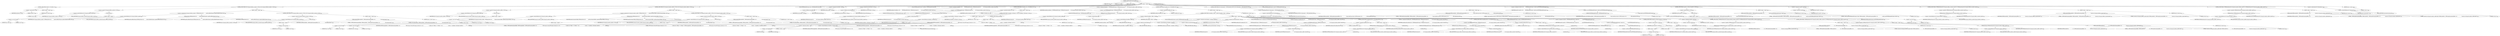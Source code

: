 digraph "_TIFFCheckDirNumberAndOffset" {  
"91745" [label = <(METHOD,_TIFFCheckDirNumberAndOffset)<SUB>5332</SUB>> ]
"91746" [label = <(PARAM,TIFF *tif)<SUB>5332</SUB>> ]
"91747" [label = <(PARAM,tdir_t dirn)<SUB>5332</SUB>> ]
"91748" [label = <(PARAM,uint64_t diroff)<SUB>5332</SUB>> ]
"91749" [label = <(BLOCK,&lt;empty&gt;,&lt;empty&gt;)<SUB>5333</SUB>> ]
"91750" [label = <(CONTROL_STRUCTURE,if (diroff == 0),if (diroff == 0))<SUB>5334</SUB>> ]
"91751" [label = <(&lt;operator&gt;.equals,diroff == 0)<SUB>5334</SUB>> ]
"91752" [label = <(IDENTIFIER,diroff,diroff == 0)<SUB>5334</SUB>> ]
"91753" [label = <(LITERAL,0,diroff == 0)<SUB>5334</SUB>> ]
"91754" [label = <(BLOCK,&lt;empty&gt;,&lt;empty&gt;)<SUB>5335</SUB>> ]
"91755" [label = <(RETURN,return 0;,return 0;)<SUB>5335</SUB>> ]
"91756" [label = <(LITERAL,0,return 0;)<SUB>5335</SUB>> ]
"91757" [label = <(CONTROL_STRUCTURE,if (tif-&gt;tif_map_dir_offset_to_number == NULL),if (tif-&gt;tif_map_dir_offset_to_number == NULL))<SUB>5337</SUB>> ]
"91758" [label = <(&lt;operator&gt;.equals,tif-&gt;tif_map_dir_offset_to_number == NULL)<SUB>5337</SUB>> ]
"91759" [label = <(&lt;operator&gt;.indirectFieldAccess,tif-&gt;tif_map_dir_offset_to_number)<SUB>5337</SUB>> ]
"91760" [label = <(IDENTIFIER,tif,tif-&gt;tif_map_dir_offset_to_number == NULL)<SUB>5337</SUB>> ]
"91761" [label = <(FIELD_IDENTIFIER,tif_map_dir_offset_to_number,tif_map_dir_offset_to_number)<SUB>5337</SUB>> ]
"91762" [label = <(NULL,NULL)<SUB>5337</SUB>> ]
"91763" [label = <(BLOCK,&lt;empty&gt;,&lt;empty&gt;)> ]
"91764" [label = <(&lt;operator&gt;.cast,(void *)0)<SUB>5337</SUB>> ]
"91765" [label = <(UNKNOWN,void *,void *)<SUB>5337</SUB>> ]
"91766" [label = <(LITERAL,0,(void *)0)<SUB>5337</SUB>> ]
"91767" [label = <(BLOCK,&lt;empty&gt;,&lt;empty&gt;)<SUB>5338</SUB>> ]
"91768" [label = <(&lt;operator&gt;.assignment,tif-&gt;tif_map_dir_offset_to_number = TIFFHashSetNew(\012            hashFuncOffsetToNumber, equalFuncOffsetToNumber, free))<SUB>5339</SUB>> ]
"91769" [label = <(&lt;operator&gt;.indirectFieldAccess,tif-&gt;tif_map_dir_offset_to_number)<SUB>5339</SUB>> ]
"91770" [label = <(IDENTIFIER,tif,tif-&gt;tif_map_dir_offset_to_number = TIFFHashSetNew(\012            hashFuncOffsetToNumber, equalFuncOffsetToNumber, free))<SUB>5339</SUB>> ]
"91771" [label = <(FIELD_IDENTIFIER,tif_map_dir_offset_to_number,tif_map_dir_offset_to_number)<SUB>5339</SUB>> ]
"91772" [label = <(TIFFHashSetNew,TIFFHashSetNew(\012            hashFuncOffsetToNumber, equalFuncOffsetToNumber, free))<SUB>5339</SUB>> ]
"91773" [label = <(IDENTIFIER,hashFuncOffsetToNumber,TIFFHashSetNew(\012            hashFuncOffsetToNumber, equalFuncOffsetToNumber, free))<SUB>5340</SUB>> ]
"91774" [label = <(IDENTIFIER,equalFuncOffsetToNumber,TIFFHashSetNew(\012            hashFuncOffsetToNumber, equalFuncOffsetToNumber, free))<SUB>5340</SUB>> ]
"91775" [label = <(IDENTIFIER,free,TIFFHashSetNew(\012            hashFuncOffsetToNumber, equalFuncOffsetToNumber, free))<SUB>5340</SUB>> ]
"91776" [label = <(CONTROL_STRUCTURE,if (tif-&gt;tif_map_dir_offset_to_number == NULL),if (tif-&gt;tif_map_dir_offset_to_number == NULL))<SUB>5341</SUB>> ]
"91777" [label = <(&lt;operator&gt;.equals,tif-&gt;tif_map_dir_offset_to_number == NULL)<SUB>5341</SUB>> ]
"91778" [label = <(&lt;operator&gt;.indirectFieldAccess,tif-&gt;tif_map_dir_offset_to_number)<SUB>5341</SUB>> ]
"91779" [label = <(IDENTIFIER,tif,tif-&gt;tif_map_dir_offset_to_number == NULL)<SUB>5341</SUB>> ]
"91780" [label = <(FIELD_IDENTIFIER,tif_map_dir_offset_to_number,tif_map_dir_offset_to_number)<SUB>5341</SUB>> ]
"91781" [label = <(NULL,NULL)<SUB>5341</SUB>> ]
"91782" [label = <(BLOCK,&lt;empty&gt;,&lt;empty&gt;)> ]
"91783" [label = <(&lt;operator&gt;.cast,(void *)0)<SUB>5341</SUB>> ]
"91784" [label = <(UNKNOWN,void *,void *)<SUB>5341</SUB>> ]
"91785" [label = <(LITERAL,0,(void *)0)<SUB>5341</SUB>> ]
"91786" [label = <(BLOCK,&lt;empty&gt;,&lt;empty&gt;)<SUB>5342</SUB>> ]
"91787" [label = <(TIFFErrorExtR,TIFFErrorExtR(tif, &quot;_TIFFCheckDirNumberAndOffset&quot;,\012                          &quot;Not enough memory&quot;))<SUB>5343</SUB>> ]
"91788" [label = <(IDENTIFIER,tif,TIFFErrorExtR(tif, &quot;_TIFFCheckDirNumberAndOffset&quot;,\012                          &quot;Not enough memory&quot;))<SUB>5343</SUB>> ]
"91789" [label = <(LITERAL,&quot;_TIFFCheckDirNumberAndOffset&quot;,TIFFErrorExtR(tif, &quot;_TIFFCheckDirNumberAndOffset&quot;,\012                          &quot;Not enough memory&quot;))<SUB>5343</SUB>> ]
"91790" [label = <(LITERAL,&quot;Not enough memory&quot;,TIFFErrorExtR(tif, &quot;_TIFFCheckDirNumberAndOffset&quot;,\012                          &quot;Not enough memory&quot;))<SUB>5344</SUB>> ]
"91791" [label = <(RETURN,return 1;,return 1;)<SUB>5345</SUB>> ]
"91792" [label = <(LITERAL,1,return 1;)<SUB>5345</SUB>> ]
"91793" [label = <(CONTROL_STRUCTURE,if (tif-&gt;tif_map_dir_number_to_offset == NULL),if (tif-&gt;tif_map_dir_number_to_offset == NULL))<SUB>5349</SUB>> ]
"91794" [label = <(&lt;operator&gt;.equals,tif-&gt;tif_map_dir_number_to_offset == NULL)<SUB>5349</SUB>> ]
"91795" [label = <(&lt;operator&gt;.indirectFieldAccess,tif-&gt;tif_map_dir_number_to_offset)<SUB>5349</SUB>> ]
"91796" [label = <(IDENTIFIER,tif,tif-&gt;tif_map_dir_number_to_offset == NULL)<SUB>5349</SUB>> ]
"91797" [label = <(FIELD_IDENTIFIER,tif_map_dir_number_to_offset,tif_map_dir_number_to_offset)<SUB>5349</SUB>> ]
"91798" [label = <(NULL,NULL)<SUB>5349</SUB>> ]
"91799" [label = <(BLOCK,&lt;empty&gt;,&lt;empty&gt;)> ]
"91800" [label = <(&lt;operator&gt;.cast,(void *)0)<SUB>5349</SUB>> ]
"91801" [label = <(UNKNOWN,void *,void *)<SUB>5349</SUB>> ]
"91802" [label = <(LITERAL,0,(void *)0)<SUB>5349</SUB>> ]
"91803" [label = <(BLOCK,&lt;empty&gt;,&lt;empty&gt;)<SUB>5350</SUB>> ]
"91804" [label = <(&lt;operator&gt;.assignment,tif-&gt;tif_map_dir_number_to_offset = TIFFHashSetNew(\012            hashFuncNumberToOffset, equalFuncNumberToOffset, NULL))<SUB>5353</SUB>> ]
"91805" [label = <(&lt;operator&gt;.indirectFieldAccess,tif-&gt;tif_map_dir_number_to_offset)<SUB>5353</SUB>> ]
"91806" [label = <(IDENTIFIER,tif,tif-&gt;tif_map_dir_number_to_offset = TIFFHashSetNew(\012            hashFuncNumberToOffset, equalFuncNumberToOffset, NULL))<SUB>5353</SUB>> ]
"91807" [label = <(FIELD_IDENTIFIER,tif_map_dir_number_to_offset,tif_map_dir_number_to_offset)<SUB>5353</SUB>> ]
"91808" [label = <(TIFFHashSetNew,TIFFHashSetNew(\012            hashFuncNumberToOffset, equalFuncNumberToOffset, NULL))<SUB>5353</SUB>> ]
"91809" [label = <(IDENTIFIER,hashFuncNumberToOffset,TIFFHashSetNew(\012            hashFuncNumberToOffset, equalFuncNumberToOffset, NULL))<SUB>5354</SUB>> ]
"91810" [label = <(IDENTIFIER,equalFuncNumberToOffset,TIFFHashSetNew(\012            hashFuncNumberToOffset, equalFuncNumberToOffset, NULL))<SUB>5354</SUB>> ]
"91811" [label = <(NULL,NULL)<SUB>5354</SUB>> ]
"91812" [label = <(BLOCK,&lt;empty&gt;,&lt;empty&gt;)> ]
"91813" [label = <(&lt;operator&gt;.cast,(void *)0)<SUB>5354</SUB>> ]
"91814" [label = <(UNKNOWN,void *,void *)<SUB>5354</SUB>> ]
"91815" [label = <(LITERAL,0,(void *)0)<SUB>5354</SUB>> ]
"91816" [label = <(CONTROL_STRUCTURE,if (tif-&gt;tif_map_dir_number_to_offset == NULL),if (tif-&gt;tif_map_dir_number_to_offset == NULL))<SUB>5355</SUB>> ]
"91817" [label = <(&lt;operator&gt;.equals,tif-&gt;tif_map_dir_number_to_offset == NULL)<SUB>5355</SUB>> ]
"91818" [label = <(&lt;operator&gt;.indirectFieldAccess,tif-&gt;tif_map_dir_number_to_offset)<SUB>5355</SUB>> ]
"91819" [label = <(IDENTIFIER,tif,tif-&gt;tif_map_dir_number_to_offset == NULL)<SUB>5355</SUB>> ]
"91820" [label = <(FIELD_IDENTIFIER,tif_map_dir_number_to_offset,tif_map_dir_number_to_offset)<SUB>5355</SUB>> ]
"91821" [label = <(NULL,NULL)<SUB>5355</SUB>> ]
"91822" [label = <(BLOCK,&lt;empty&gt;,&lt;empty&gt;)> ]
"91823" [label = <(&lt;operator&gt;.cast,(void *)0)<SUB>5355</SUB>> ]
"91824" [label = <(UNKNOWN,void *,void *)<SUB>5355</SUB>> ]
"91825" [label = <(LITERAL,0,(void *)0)<SUB>5355</SUB>> ]
"91826" [label = <(BLOCK,&lt;empty&gt;,&lt;empty&gt;)<SUB>5356</SUB>> ]
"91827" [label = <(TIFFErrorExtR,TIFFErrorExtR(tif, &quot;_TIFFCheckDirNumberAndOffset&quot;,\012                          &quot;Not enough memory&quot;))<SUB>5357</SUB>> ]
"91828" [label = <(IDENTIFIER,tif,TIFFErrorExtR(tif, &quot;_TIFFCheckDirNumberAndOffset&quot;,\012                          &quot;Not enough memory&quot;))<SUB>5357</SUB>> ]
"91829" [label = <(LITERAL,&quot;_TIFFCheckDirNumberAndOffset&quot;,TIFFErrorExtR(tif, &quot;_TIFFCheckDirNumberAndOffset&quot;,\012                          &quot;Not enough memory&quot;))<SUB>5357</SUB>> ]
"91830" [label = <(LITERAL,&quot;Not enough memory&quot;,TIFFErrorExtR(tif, &quot;_TIFFCheckDirNumberAndOffset&quot;,\012                          &quot;Not enough memory&quot;))<SUB>5358</SUB>> ]
"91831" [label = <(RETURN,return 1;,return 1;)<SUB>5359</SUB>> ]
"91832" [label = <(LITERAL,1,return 1;)<SUB>5359</SUB>> ]
"91833" [label = <(LOCAL,TIFFOffsetAndDirNumber entry: TIFFOffsetAndDirNumber)<SUB>5368</SUB>> ]
"91834" [label = <(&lt;operator&gt;.assignment,entry.offset = diroff)<SUB>5369</SUB>> ]
"91835" [label = <(&lt;operator&gt;.fieldAccess,entry.offset)<SUB>5369</SUB>> ]
"91836" [label = <(IDENTIFIER,entry,entry.offset = diroff)<SUB>5369</SUB>> ]
"91837" [label = <(FIELD_IDENTIFIER,offset,offset)<SUB>5369</SUB>> ]
"91838" [label = <(IDENTIFIER,diroff,entry.offset = diroff)<SUB>5369</SUB>> ]
"91839" [label = <(&lt;operator&gt;.assignment,entry.dirNumber = dirn)<SUB>5370</SUB>> ]
"91840" [label = <(&lt;operator&gt;.fieldAccess,entry.dirNumber)<SUB>5370</SUB>> ]
"91841" [label = <(IDENTIFIER,entry,entry.dirNumber = dirn)<SUB>5370</SUB>> ]
"91842" [label = <(FIELD_IDENTIFIER,dirNumber,dirNumber)<SUB>5370</SUB>> ]
"91843" [label = <(IDENTIFIER,dirn,entry.dirNumber = dirn)<SUB>5370</SUB>> ]
"91844" [label = <(LOCAL,TIFFOffsetAndDirNumber* foundEntry: TIFFOffsetAndDirNumber)<SUB>5372</SUB>> ]
"91845" [label = <(&lt;operator&gt;.assignment,*foundEntry =\012        (TIFFOffsetAndDirNumber *)TIFFHashSetLookup(\012            tif-&gt;tif_map_dir_offset_to_number, &amp;entry))<SUB>5372</SUB>> ]
"91846" [label = <(IDENTIFIER,foundEntry,*foundEntry =\012        (TIFFOffsetAndDirNumber *)TIFFHashSetLookup(\012            tif-&gt;tif_map_dir_offset_to_number, &amp;entry))<SUB>5372</SUB>> ]
"91847" [label = <(&lt;operator&gt;.cast,(TIFFOffsetAndDirNumber *)TIFFHashSetLookup(\012            tif-&gt;tif_map_dir_offset_to_number, &amp;entry))<SUB>5373</SUB>> ]
"91848" [label = <(UNKNOWN,TIFFOffsetAndDirNumber *,TIFFOffsetAndDirNumber *)<SUB>5373</SUB>> ]
"91849" [label = <(TIFFHashSetLookup,TIFFHashSetLookup(\012            tif-&gt;tif_map_dir_offset_to_number, &amp;entry))<SUB>5373</SUB>> ]
"91850" [label = <(&lt;operator&gt;.indirectFieldAccess,tif-&gt;tif_map_dir_offset_to_number)<SUB>5374</SUB>> ]
"91851" [label = <(IDENTIFIER,tif,TIFFHashSetLookup(\012            tif-&gt;tif_map_dir_offset_to_number, &amp;entry))<SUB>5374</SUB>> ]
"91852" [label = <(FIELD_IDENTIFIER,tif_map_dir_offset_to_number,tif_map_dir_offset_to_number)<SUB>5374</SUB>> ]
"91853" [label = <(&lt;operator&gt;.addressOf,&amp;entry)<SUB>5374</SUB>> ]
"91854" [label = <(IDENTIFIER,entry,TIFFHashSetLookup(\012            tif-&gt;tif_map_dir_offset_to_number, &amp;entry))<SUB>5374</SUB>> ]
"91855" [label = <(CONTROL_STRUCTURE,if (foundEntry &amp;&amp; 1),if (foundEntry &amp;&amp; 1))<SUB>5375</SUB>> ]
"91856" [label = <(&lt;operator&gt;.logicalAnd,foundEntry &amp;&amp; 1)<SUB>5375</SUB>> ]
"91857" [label = <(IDENTIFIER,foundEntry,foundEntry &amp;&amp; 1)<SUB>5375</SUB>> ]
"91858" [label = <(LITERAL,1,foundEntry &amp;&amp; 1)<SUB>5375</SUB>> ]
"91859" [label = <(BLOCK,&lt;empty&gt;,&lt;empty&gt;)<SUB>5376</SUB>> ]
"91860" [label = <(CONTROL_STRUCTURE,if (foundEntry-&gt;dirNumber == dirn),if (foundEntry-&gt;dirNumber == dirn))<SUB>5377</SUB>> ]
"91861" [label = <(&lt;operator&gt;.equals,foundEntry-&gt;dirNumber == dirn)<SUB>5377</SUB>> ]
"91862" [label = <(&lt;operator&gt;.indirectFieldAccess,foundEntry-&gt;dirNumber)<SUB>5377</SUB>> ]
"91863" [label = <(IDENTIFIER,foundEntry,foundEntry-&gt;dirNumber == dirn)<SUB>5377</SUB>> ]
"91864" [label = <(FIELD_IDENTIFIER,dirNumber,dirNumber)<SUB>5377</SUB>> ]
"91865" [label = <(IDENTIFIER,dirn,foundEntry-&gt;dirNumber == dirn)<SUB>5377</SUB>> ]
"91866" [label = <(BLOCK,&lt;empty&gt;,&lt;empty&gt;)<SUB>5378</SUB>> ]
"91867" [label = <(RETURN,return 1;,return 1;)<SUB>5379</SUB>> ]
"91868" [label = <(LITERAL,1,return 1;)<SUB>5379</SUB>> ]
"91869" [label = <(CONTROL_STRUCTURE,else,else)<SUB>5382</SUB>> ]
"91870" [label = <(BLOCK,&lt;empty&gt;,&lt;empty&gt;)<SUB>5382</SUB>> ]
"91871" [label = <(TIFFWarningExtR,TIFFWarningExtR(tif, &quot;_TIFFCheckDirNumberAndOffset&quot;,\012                            &quot;TIFF directory %d has IFD looping to directory %u &quot;\012                            &quot;at offset 0x%&quot; PRIx64 &quot; (%&quot; PRIu64 &quot;)&quot;,\012                            (int)dirn - 1, foundEntry-&gt;dirNumber, diroff,\012                            diroff))<SUB>5383</SUB>> ]
"91872" [label = <(IDENTIFIER,tif,TIFFWarningExtR(tif, &quot;_TIFFCheckDirNumberAndOffset&quot;,\012                            &quot;TIFF directory %d has IFD looping to directory %u &quot;\012                            &quot;at offset 0x%&quot; PRIx64 &quot; (%&quot; PRIu64 &quot;)&quot;,\012                            (int)dirn - 1, foundEntry-&gt;dirNumber, diroff,\012                            diroff))<SUB>5383</SUB>> ]
"91873" [label = <(LITERAL,&quot;_TIFFCheckDirNumberAndOffset&quot;,TIFFWarningExtR(tif, &quot;_TIFFCheckDirNumberAndOffset&quot;,\012                            &quot;TIFF directory %d has IFD looping to directory %u &quot;\012                            &quot;at offset 0x%&quot; PRIx64 &quot; (%&quot; PRIu64 &quot;)&quot;,\012                            (int)dirn - 1, foundEntry-&gt;dirNumber, diroff,\012                            diroff))<SUB>5383</SUB>> ]
"91874" [label = <(LITERAL,&quot;TIFF directory %d has IFD looping to directory %u &quot;\012                            &quot;at offset 0x%&quot; PRIx64 &quot; (%&quot; PRIu64 &quot;)&quot;,TIFFWarningExtR(tif, &quot;_TIFFCheckDirNumberAndOffset&quot;,\012                            &quot;TIFF directory %d has IFD looping to directory %u &quot;\012                            &quot;at offset 0x%&quot; PRIx64 &quot; (%&quot; PRIu64 &quot;)&quot;,\012                            (int)dirn - 1, foundEntry-&gt;dirNumber, diroff,\012                            diroff))<SUB>5384</SUB>> ]
"91875" [label = <(&lt;operator&gt;.subtraction,(int)dirn - 1)<SUB>5386</SUB>> ]
"91876" [label = <(&lt;operator&gt;.cast,(int)dirn)<SUB>5386</SUB>> ]
"91877" [label = <(UNKNOWN,int,int)<SUB>5386</SUB>> ]
"91878" [label = <(IDENTIFIER,dirn,(int)dirn)<SUB>5386</SUB>> ]
"91879" [label = <(LITERAL,1,(int)dirn - 1)<SUB>5386</SUB>> ]
"91880" [label = <(&lt;operator&gt;.indirectFieldAccess,foundEntry-&gt;dirNumber)<SUB>5386</SUB>> ]
"91881" [label = <(IDENTIFIER,foundEntry,TIFFWarningExtR(tif, &quot;_TIFFCheckDirNumberAndOffset&quot;,\012                            &quot;TIFF directory %d has IFD looping to directory %u &quot;\012                            &quot;at offset 0x%&quot; PRIx64 &quot; (%&quot; PRIu64 &quot;)&quot;,\012                            (int)dirn - 1, foundEntry-&gt;dirNumber, diroff,\012                            diroff))<SUB>5386</SUB>> ]
"91882" [label = <(FIELD_IDENTIFIER,dirNumber,dirNumber)<SUB>5386</SUB>> ]
"91883" [label = <(IDENTIFIER,diroff,TIFFWarningExtR(tif, &quot;_TIFFCheckDirNumberAndOffset&quot;,\012                            &quot;TIFF directory %d has IFD looping to directory %u &quot;\012                            &quot;at offset 0x%&quot; PRIx64 &quot; (%&quot; PRIu64 &quot;)&quot;,\012                            (int)dirn - 1, foundEntry-&gt;dirNumber, diroff,\012                            diroff))<SUB>5386</SUB>> ]
"91884" [label = <(IDENTIFIER,diroff,TIFFWarningExtR(tif, &quot;_TIFFCheckDirNumberAndOffset&quot;,\012                            &quot;TIFF directory %d has IFD looping to directory %u &quot;\012                            &quot;at offset 0x%&quot; PRIx64 &quot; (%&quot; PRIu64 &quot;)&quot;,\012                            (int)dirn - 1, foundEntry-&gt;dirNumber, diroff,\012                            diroff))<SUB>5387</SUB>> ]
"91885" [label = <(RETURN,return 0;,return 0;)<SUB>5388</SUB>> ]
"91886" [label = <(LITERAL,0,return 0;)<SUB>5388</SUB>> ]
"91887" [label = <(&lt;operator&gt;.assignment,foundEntry = (TIFFOffsetAndDirNumber *)TIFFHashSetLookup(\012        tif-&gt;tif_map_dir_number_to_offset, &amp;entry))<SUB>5394</SUB>> ]
"91888" [label = <(IDENTIFIER,foundEntry,foundEntry = (TIFFOffsetAndDirNumber *)TIFFHashSetLookup(\012        tif-&gt;tif_map_dir_number_to_offset, &amp;entry))<SUB>5394</SUB>> ]
"91889" [label = <(&lt;operator&gt;.cast,(TIFFOffsetAndDirNumber *)TIFFHashSetLookup(\012        tif-&gt;tif_map_dir_number_to_offset, &amp;entry))<SUB>5394</SUB>> ]
"91890" [label = <(UNKNOWN,TIFFOffsetAndDirNumber *,TIFFOffsetAndDirNumber *)<SUB>5394</SUB>> ]
"91891" [label = <(TIFFHashSetLookup,TIFFHashSetLookup(\012        tif-&gt;tif_map_dir_number_to_offset, &amp;entry))<SUB>5394</SUB>> ]
"91892" [label = <(&lt;operator&gt;.indirectFieldAccess,tif-&gt;tif_map_dir_number_to_offset)<SUB>5395</SUB>> ]
"91893" [label = <(IDENTIFIER,tif,TIFFHashSetLookup(\012        tif-&gt;tif_map_dir_number_to_offset, &amp;entry))<SUB>5395</SUB>> ]
"91894" [label = <(FIELD_IDENTIFIER,tif_map_dir_number_to_offset,tif_map_dir_number_to_offset)<SUB>5395</SUB>> ]
"91895" [label = <(&lt;operator&gt;.addressOf,&amp;entry)<SUB>5395</SUB>> ]
"91896" [label = <(IDENTIFIER,entry,TIFFHashSetLookup(\012        tif-&gt;tif_map_dir_number_to_offset, &amp;entry))<SUB>5395</SUB>> ]
"91897" [label = <(CONTROL_STRUCTURE,if (foundEntry &amp;&amp; 1),if (foundEntry &amp;&amp; 1))<SUB>5396</SUB>> ]
"91898" [label = <(&lt;operator&gt;.logicalAnd,foundEntry &amp;&amp; 1)<SUB>5396</SUB>> ]
"91899" [label = <(IDENTIFIER,foundEntry,foundEntry &amp;&amp; 1)<SUB>5396</SUB>> ]
"91900" [label = <(LITERAL,1,foundEntry &amp;&amp; 1)<SUB>5396</SUB>> ]
"91901" [label = <(BLOCK,&lt;empty&gt;,&lt;empty&gt;)<SUB>5397</SUB>> ]
"91902" [label = <(CONTROL_STRUCTURE,if (foundEntry-&gt;offset != diroff),if (foundEntry-&gt;offset != diroff))<SUB>5398</SUB>> ]
"91903" [label = <(&lt;operator&gt;.notEquals,foundEntry-&gt;offset != diroff)<SUB>5398</SUB>> ]
"91904" [label = <(&lt;operator&gt;.indirectFieldAccess,foundEntry-&gt;offset)<SUB>5398</SUB>> ]
"91905" [label = <(IDENTIFIER,foundEntry,foundEntry-&gt;offset != diroff)<SUB>5398</SUB>> ]
"91906" [label = <(FIELD_IDENTIFIER,offset,offset)<SUB>5398</SUB>> ]
"91907" [label = <(IDENTIFIER,diroff,foundEntry-&gt;offset != diroff)<SUB>5398</SUB>> ]
"91908" [label = <(BLOCK,&lt;empty&gt;,&lt;empty&gt;)<SUB>5399</SUB>> ]
"91909" [label = <(LOCAL,TIFFOffsetAndDirNumber entryOld: TIFFOffsetAndDirNumber)<SUB>5400</SUB>> ]
"91910" [label = <(&lt;operator&gt;.assignment,entryOld.offset = foundEntry-&gt;offset)<SUB>5401</SUB>> ]
"91911" [label = <(&lt;operator&gt;.fieldAccess,entryOld.offset)<SUB>5401</SUB>> ]
"91912" [label = <(IDENTIFIER,entryOld,entryOld.offset = foundEntry-&gt;offset)<SUB>5401</SUB>> ]
"91913" [label = <(FIELD_IDENTIFIER,offset,offset)<SUB>5401</SUB>> ]
"91914" [label = <(&lt;operator&gt;.indirectFieldAccess,foundEntry-&gt;offset)<SUB>5401</SUB>> ]
"91915" [label = <(IDENTIFIER,foundEntry,entryOld.offset = foundEntry-&gt;offset)<SUB>5401</SUB>> ]
"91916" [label = <(FIELD_IDENTIFIER,offset,offset)<SUB>5401</SUB>> ]
"91917" [label = <(&lt;operator&gt;.assignment,entryOld.dirNumber = dirn)<SUB>5402</SUB>> ]
"91918" [label = <(&lt;operator&gt;.fieldAccess,entryOld.dirNumber)<SUB>5402</SUB>> ]
"91919" [label = <(IDENTIFIER,entryOld,entryOld.dirNumber = dirn)<SUB>5402</SUB>> ]
"91920" [label = <(FIELD_IDENTIFIER,dirNumber,dirNumber)<SUB>5402</SUB>> ]
"91921" [label = <(IDENTIFIER,dirn,entryOld.dirNumber = dirn)<SUB>5402</SUB>> ]
"91922" [label = <(LOCAL,TIFFOffsetAndDirNumber* foundEntryOld: TIFFOffsetAndDirNumber)<SUB>5406</SUB>> ]
"91923" [label = <(&lt;operator&gt;.assignment,*foundEntryOld =\012                (TIFFOffsetAndDirNumber *)TIFFHashSetLookup(\012                    tif-&gt;tif_map_dir_number_to_offset, &amp;entryOld))<SUB>5406</SUB>> ]
"91924" [label = <(IDENTIFIER,foundEntryOld,*foundEntryOld =\012                (TIFFOffsetAndDirNumber *)TIFFHashSetLookup(\012                    tif-&gt;tif_map_dir_number_to_offset, &amp;entryOld))<SUB>5406</SUB>> ]
"91925" [label = <(&lt;operator&gt;.cast,(TIFFOffsetAndDirNumber *)TIFFHashSetLookup(\012                    tif-&gt;tif_map_dir_number_to_offset, &amp;entryOld))<SUB>5407</SUB>> ]
"91926" [label = <(UNKNOWN,TIFFOffsetAndDirNumber *,TIFFOffsetAndDirNumber *)<SUB>5407</SUB>> ]
"91927" [label = <(TIFFHashSetLookup,TIFFHashSetLookup(\012                    tif-&gt;tif_map_dir_number_to_offset, &amp;entryOld))<SUB>5407</SUB>> ]
"91928" [label = <(&lt;operator&gt;.indirectFieldAccess,tif-&gt;tif_map_dir_number_to_offset)<SUB>5408</SUB>> ]
"91929" [label = <(IDENTIFIER,tif,TIFFHashSetLookup(\012                    tif-&gt;tif_map_dir_number_to_offset, &amp;entryOld))<SUB>5408</SUB>> ]
"91930" [label = <(FIELD_IDENTIFIER,tif_map_dir_number_to_offset,tif_map_dir_number_to_offset)<SUB>5408</SUB>> ]
"91931" [label = <(&lt;operator&gt;.addressOf,&amp;entryOld)<SUB>5408</SUB>> ]
"91932" [label = <(IDENTIFIER,entryOld,TIFFHashSetLookup(\012                    tif-&gt;tif_map_dir_number_to_offset, &amp;entryOld))<SUB>5408</SUB>> ]
"91933" [label = <(CONTROL_STRUCTURE,if (foundEntryOld &amp;&amp; 1),if (foundEntryOld &amp;&amp; 1))<SUB>5409</SUB>> ]
"91934" [label = <(&lt;operator&gt;.logicalAnd,foundEntryOld &amp;&amp; 1)<SUB>5409</SUB>> ]
"91935" [label = <(IDENTIFIER,foundEntryOld,foundEntryOld &amp;&amp; 1)<SUB>5409</SUB>> ]
"91936" [label = <(LITERAL,1,foundEntryOld &amp;&amp; 1)<SUB>5409</SUB>> ]
"91937" [label = <(BLOCK,&lt;empty&gt;,&lt;empty&gt;)<SUB>5410</SUB>> ]
"91938" [label = <(TIFFHashSetRemove,TIFFHashSetRemove(tif-&gt;tif_map_dir_number_to_offset,\012                                  foundEntryOld))<SUB>5411</SUB>> ]
"91939" [label = <(&lt;operator&gt;.indirectFieldAccess,tif-&gt;tif_map_dir_number_to_offset)<SUB>5411</SUB>> ]
"91940" [label = <(IDENTIFIER,tif,TIFFHashSetRemove(tif-&gt;tif_map_dir_number_to_offset,\012                                  foundEntryOld))<SUB>5411</SUB>> ]
"91941" [label = <(FIELD_IDENTIFIER,tif_map_dir_number_to_offset,tif_map_dir_number_to_offset)<SUB>5411</SUB>> ]
"91942" [label = <(IDENTIFIER,foundEntryOld,TIFFHashSetRemove(tif-&gt;tif_map_dir_number_to_offset,\012                                  foundEntryOld))<SUB>5412</SUB>> ]
"91943" [label = <(&lt;operator&gt;.assignment,foundEntryOld = (TIFFOffsetAndDirNumber *)TIFFHashSetLookup(\012                tif-&gt;tif_map_dir_offset_to_number, &amp;entryOld))<SUB>5414</SUB>> ]
"91944" [label = <(IDENTIFIER,foundEntryOld,foundEntryOld = (TIFFOffsetAndDirNumber *)TIFFHashSetLookup(\012                tif-&gt;tif_map_dir_offset_to_number, &amp;entryOld))<SUB>5414</SUB>> ]
"91945" [label = <(&lt;operator&gt;.cast,(TIFFOffsetAndDirNumber *)TIFFHashSetLookup(\012                tif-&gt;tif_map_dir_offset_to_number, &amp;entryOld))<SUB>5414</SUB>> ]
"91946" [label = <(UNKNOWN,TIFFOffsetAndDirNumber *,TIFFOffsetAndDirNumber *)<SUB>5414</SUB>> ]
"91947" [label = <(TIFFHashSetLookup,TIFFHashSetLookup(\012                tif-&gt;tif_map_dir_offset_to_number, &amp;entryOld))<SUB>5414</SUB>> ]
"91948" [label = <(&lt;operator&gt;.indirectFieldAccess,tif-&gt;tif_map_dir_offset_to_number)<SUB>5415</SUB>> ]
"91949" [label = <(IDENTIFIER,tif,TIFFHashSetLookup(\012                tif-&gt;tif_map_dir_offset_to_number, &amp;entryOld))<SUB>5415</SUB>> ]
"91950" [label = <(FIELD_IDENTIFIER,tif_map_dir_offset_to_number,tif_map_dir_offset_to_number)<SUB>5415</SUB>> ]
"91951" [label = <(&lt;operator&gt;.addressOf,&amp;entryOld)<SUB>5415</SUB>> ]
"91952" [label = <(IDENTIFIER,entryOld,TIFFHashSetLookup(\012                tif-&gt;tif_map_dir_offset_to_number, &amp;entryOld))<SUB>5415</SUB>> ]
"91953" [label = <(CONTROL_STRUCTURE,if (foundEntryOld &amp;&amp; 1),if (foundEntryOld &amp;&amp; 1))<SUB>5416</SUB>> ]
"91954" [label = <(&lt;operator&gt;.logicalAnd,foundEntryOld &amp;&amp; 1)<SUB>5416</SUB>> ]
"91955" [label = <(IDENTIFIER,foundEntryOld,foundEntryOld &amp;&amp; 1)<SUB>5416</SUB>> ]
"91956" [label = <(LITERAL,1,foundEntryOld &amp;&amp; 1)<SUB>5416</SUB>> ]
"91957" [label = <(BLOCK,&lt;empty&gt;,&lt;empty&gt;)<SUB>5417</SUB>> ]
"91958" [label = <(TIFFHashSetRemove,TIFFHashSetRemove(tif-&gt;tif_map_dir_offset_to_number,\012                                  foundEntryOld))<SUB>5418</SUB>> ]
"91959" [label = <(&lt;operator&gt;.indirectFieldAccess,tif-&gt;tif_map_dir_offset_to_number)<SUB>5418</SUB>> ]
"91960" [label = <(IDENTIFIER,tif,TIFFHashSetRemove(tif-&gt;tif_map_dir_offset_to_number,\012                                  foundEntryOld))<SUB>5418</SUB>> ]
"91961" [label = <(FIELD_IDENTIFIER,tif_map_dir_offset_to_number,tif_map_dir_offset_to_number)<SUB>5418</SUB>> ]
"91962" [label = <(IDENTIFIER,foundEntryOld,TIFFHashSetRemove(tif-&gt;tif_map_dir_offset_to_number,\012                                  foundEntryOld))<SUB>5419</SUB>> ]
"91963" [label = <(LOCAL,TIFFOffsetAndDirNumber* entryPtr: TIFFOffsetAndDirNumber)<SUB>5422</SUB>> ]
"91964" [label = <(&lt;operator&gt;.assignment,*entryPtr = (TIFFOffsetAndDirNumber *)malloc(\012                sizeof(TIFFOffsetAndDirNumber)))<SUB>5422</SUB>> ]
"91965" [label = <(IDENTIFIER,entryPtr,*entryPtr = (TIFFOffsetAndDirNumber *)malloc(\012                sizeof(TIFFOffsetAndDirNumber)))<SUB>5422</SUB>> ]
"91966" [label = <(&lt;operator&gt;.cast,(TIFFOffsetAndDirNumber *)malloc(\012                sizeof(TIFFOffsetAndDirNumber)))<SUB>5422</SUB>> ]
"91967" [label = <(UNKNOWN,TIFFOffsetAndDirNumber *,TIFFOffsetAndDirNumber *)<SUB>5422</SUB>> ]
"91968" [label = <(malloc,malloc(\012                sizeof(TIFFOffsetAndDirNumber)))<SUB>5422</SUB>> ]
"91969" [label = <(&lt;operator&gt;.sizeOf,sizeof(TIFFOffsetAndDirNumber))<SUB>5423</SUB>> ]
"91970" [label = <(IDENTIFIER,TIFFOffsetAndDirNumber,sizeof(TIFFOffsetAndDirNumber))<SUB>5423</SUB>> ]
"91971" [label = <(CONTROL_STRUCTURE,if (entryPtr == NULL),if (entryPtr == NULL))<SUB>5424</SUB>> ]
"91972" [label = <(&lt;operator&gt;.equals,entryPtr == NULL)<SUB>5424</SUB>> ]
"91973" [label = <(IDENTIFIER,entryPtr,entryPtr == NULL)<SUB>5424</SUB>> ]
"91974" [label = <(NULL,NULL)<SUB>5424</SUB>> ]
"91975" [label = <(BLOCK,&lt;empty&gt;,&lt;empty&gt;)> ]
"91976" [label = <(&lt;operator&gt;.cast,(void *)0)<SUB>5424</SUB>> ]
"91977" [label = <(UNKNOWN,void *,void *)<SUB>5424</SUB>> ]
"91978" [label = <(LITERAL,0,(void *)0)<SUB>5424</SUB>> ]
"91979" [label = <(BLOCK,&lt;empty&gt;,&lt;empty&gt;)<SUB>5425</SUB>> ]
"91980" [label = <(RETURN,return 0;,return 0;)<SUB>5426</SUB>> ]
"91981" [label = <(LITERAL,0,return 0;)<SUB>5426</SUB>> ]
"91982" [label = <(&lt;operator&gt;.assignment,*entryPtr = entry)<SUB>5430</SUB>> ]
"91983" [label = <(&lt;operator&gt;.indirection,*entryPtr)<SUB>5430</SUB>> ]
"91984" [label = <(IDENTIFIER,entryPtr,*entryPtr = entry)<SUB>5430</SUB>> ]
"91985" [label = <(IDENTIFIER,entry,*entryPtr = entry)<SUB>5430</SUB>> ]
"91986" [label = <(CONTROL_STRUCTURE,if (!TIFFHashSetInsert(tif-&gt;tif_map_dir_offset_to_number, entryPtr)),if (!TIFFHashSetInsert(tif-&gt;tif_map_dir_offset_to_number, entryPtr)))<SUB>5432</SUB>> ]
"91987" [label = <(&lt;operator&gt;.logicalNot,!TIFFHashSetInsert(tif-&gt;tif_map_dir_offset_to_number, entryPtr))<SUB>5432</SUB>> ]
"91988" [label = <(TIFFHashSetInsert,TIFFHashSetInsert(tif-&gt;tif_map_dir_offset_to_number, entryPtr))<SUB>5432</SUB>> ]
"91989" [label = <(&lt;operator&gt;.indirectFieldAccess,tif-&gt;tif_map_dir_offset_to_number)<SUB>5432</SUB>> ]
"91990" [label = <(IDENTIFIER,tif,TIFFHashSetInsert(tif-&gt;tif_map_dir_offset_to_number, entryPtr))<SUB>5432</SUB>> ]
"91991" [label = <(FIELD_IDENTIFIER,tif_map_dir_offset_to_number,tif_map_dir_offset_to_number)<SUB>5432</SUB>> ]
"91992" [label = <(IDENTIFIER,entryPtr,TIFFHashSetInsert(tif-&gt;tif_map_dir_offset_to_number, entryPtr))<SUB>5432</SUB>> ]
"91993" [label = <(BLOCK,&lt;empty&gt;,&lt;empty&gt;)<SUB>5433</SUB>> ]
"91994" [label = <(TIFFErrorExtR,TIFFErrorExtR(\012                    tif, &quot;_TIFFCheckDirNumberAndOffset&quot;,\012                    &quot;Insertion in tif_map_dir_offset_to_number failed&quot;))<SUB>5434</SUB>> ]
"91995" [label = <(IDENTIFIER,tif,TIFFErrorExtR(\012                    tif, &quot;_TIFFCheckDirNumberAndOffset&quot;,\012                    &quot;Insertion in tif_map_dir_offset_to_number failed&quot;))<SUB>5435</SUB>> ]
"91996" [label = <(LITERAL,&quot;_TIFFCheckDirNumberAndOffset&quot;,TIFFErrorExtR(\012                    tif, &quot;_TIFFCheckDirNumberAndOffset&quot;,\012                    &quot;Insertion in tif_map_dir_offset_to_number failed&quot;))<SUB>5435</SUB>> ]
"91997" [label = <(LITERAL,&quot;Insertion in tif_map_dir_offset_to_number failed&quot;,TIFFErrorExtR(\012                    tif, &quot;_TIFFCheckDirNumberAndOffset&quot;,\012                    &quot;Insertion in tif_map_dir_offset_to_number failed&quot;))<SUB>5436</SUB>> ]
"91998" [label = <(RETURN,return 0;,return 0;)<SUB>5437</SUB>> ]
"91999" [label = <(LITERAL,0,return 0;)<SUB>5437</SUB>> ]
"92000" [label = <(CONTROL_STRUCTURE,if (!TIFFHashSetInsert(tif-&gt;tif_map_dir_number_to_offset, entryPtr)),if (!TIFFHashSetInsert(tif-&gt;tif_map_dir_number_to_offset, entryPtr)))<SUB>5439</SUB>> ]
"92001" [label = <(&lt;operator&gt;.logicalNot,!TIFFHashSetInsert(tif-&gt;tif_map_dir_number_to_offset, entryPtr))<SUB>5439</SUB>> ]
"92002" [label = <(TIFFHashSetInsert,TIFFHashSetInsert(tif-&gt;tif_map_dir_number_to_offset, entryPtr))<SUB>5439</SUB>> ]
"92003" [label = <(&lt;operator&gt;.indirectFieldAccess,tif-&gt;tif_map_dir_number_to_offset)<SUB>5439</SUB>> ]
"92004" [label = <(IDENTIFIER,tif,TIFFHashSetInsert(tif-&gt;tif_map_dir_number_to_offset, entryPtr))<SUB>5439</SUB>> ]
"92005" [label = <(FIELD_IDENTIFIER,tif_map_dir_number_to_offset,tif_map_dir_number_to_offset)<SUB>5439</SUB>> ]
"92006" [label = <(IDENTIFIER,entryPtr,TIFFHashSetInsert(tif-&gt;tif_map_dir_number_to_offset, entryPtr))<SUB>5439</SUB>> ]
"92007" [label = <(BLOCK,&lt;empty&gt;,&lt;empty&gt;)<SUB>5440</SUB>> ]
"92008" [label = <(TIFFErrorExtR,TIFFErrorExtR(\012                    tif, &quot;_TIFFCheckDirNumberAndOffset&quot;,\012                    &quot;Insertion in tif_map_dir_number_to_offset failed&quot;))<SUB>5441</SUB>> ]
"92009" [label = <(IDENTIFIER,tif,TIFFErrorExtR(\012                    tif, &quot;_TIFFCheckDirNumberAndOffset&quot;,\012                    &quot;Insertion in tif_map_dir_number_to_offset failed&quot;))<SUB>5442</SUB>> ]
"92010" [label = <(LITERAL,&quot;_TIFFCheckDirNumberAndOffset&quot;,TIFFErrorExtR(\012                    tif, &quot;_TIFFCheckDirNumberAndOffset&quot;,\012                    &quot;Insertion in tif_map_dir_number_to_offset failed&quot;))<SUB>5442</SUB>> ]
"92011" [label = <(LITERAL,&quot;Insertion in tif_map_dir_number_to_offset failed&quot;,TIFFErrorExtR(\012                    tif, &quot;_TIFFCheckDirNumberAndOffset&quot;,\012                    &quot;Insertion in tif_map_dir_number_to_offset failed&quot;))<SUB>5443</SUB>> ]
"92012" [label = <(RETURN,return 0;,return 0;)<SUB>5444</SUB>> ]
"92013" [label = <(LITERAL,0,return 0;)<SUB>5444</SUB>> ]
"92014" [label = <(RETURN,return 1;,return 1;)<SUB>5447</SUB>> ]
"92015" [label = <(LITERAL,1,return 1;)<SUB>5447</SUB>> ]
"92016" [label = <(CONTROL_STRUCTURE,if (tif-&gt;tif_dirnumber &gt;= TIFF_MAX_DIR_COUNT),if (tif-&gt;tif_dirnumber &gt;= TIFF_MAX_DIR_COUNT))<SUB>5451</SUB>> ]
"92017" [label = <(&lt;operator&gt;.greaterEqualsThan,tif-&gt;tif_dirnumber &gt;= TIFF_MAX_DIR_COUNT)<SUB>5451</SUB>> ]
"92018" [label = <(&lt;operator&gt;.indirectFieldAccess,tif-&gt;tif_dirnumber)<SUB>5451</SUB>> ]
"92019" [label = <(IDENTIFIER,tif,tif-&gt;tif_dirnumber &gt;= TIFF_MAX_DIR_COUNT)<SUB>5451</SUB>> ]
"92020" [label = <(FIELD_IDENTIFIER,tif_dirnumber,tif_dirnumber)<SUB>5451</SUB>> ]
"92021" [label = <(IDENTIFIER,TIFF_MAX_DIR_COUNT,tif-&gt;tif_dirnumber &gt;= TIFF_MAX_DIR_COUNT)<SUB>5451</SUB>> ]
"92022" [label = <(BLOCK,&lt;empty&gt;,&lt;empty&gt;)<SUB>5452</SUB>> ]
"92023" [label = <(TIFFErrorExtR,TIFFErrorExtR(tif, &quot;_TIFFCheckDirNumberAndOffset&quot;,\012                      &quot;Cannot handle more than %u TIFF directories&quot;,\012                      TIFF_MAX_DIR_COUNT))<SUB>5453</SUB>> ]
"92024" [label = <(IDENTIFIER,tif,TIFFErrorExtR(tif, &quot;_TIFFCheckDirNumberAndOffset&quot;,\012                      &quot;Cannot handle more than %u TIFF directories&quot;,\012                      TIFF_MAX_DIR_COUNT))<SUB>5453</SUB>> ]
"92025" [label = <(LITERAL,&quot;_TIFFCheckDirNumberAndOffset&quot;,TIFFErrorExtR(tif, &quot;_TIFFCheckDirNumberAndOffset&quot;,\012                      &quot;Cannot handle more than %u TIFF directories&quot;,\012                      TIFF_MAX_DIR_COUNT))<SUB>5453</SUB>> ]
"92026" [label = <(LITERAL,&quot;Cannot handle more than %u TIFF directories&quot;,TIFFErrorExtR(tif, &quot;_TIFFCheckDirNumberAndOffset&quot;,\012                      &quot;Cannot handle more than %u TIFF directories&quot;,\012                      TIFF_MAX_DIR_COUNT))<SUB>5454</SUB>> ]
"92027" [label = <(IDENTIFIER,TIFF_MAX_DIR_COUNT,TIFFErrorExtR(tif, &quot;_TIFFCheckDirNumberAndOffset&quot;,\012                      &quot;Cannot handle more than %u TIFF directories&quot;,\012                      TIFF_MAX_DIR_COUNT))<SUB>5455</SUB>> ]
"92028" [label = <(RETURN,return 0;,return 0;)<SUB>5456</SUB>> ]
"92029" [label = <(LITERAL,0,return 0;)<SUB>5456</SUB>> ]
"92030" [label = <(LOCAL,TIFFOffsetAndDirNumber* entryPtr: TIFFOffsetAndDirNumber)<SUB>5459</SUB>> ]
"92031" [label = <(&lt;operator&gt;.assignment,*entryPtr =\012        (TIFFOffsetAndDirNumber *)malloc(sizeof(TIFFOffsetAndDirNumber)))<SUB>5459</SUB>> ]
"92032" [label = <(IDENTIFIER,entryPtr,*entryPtr =\012        (TIFFOffsetAndDirNumber *)malloc(sizeof(TIFFOffsetAndDirNumber)))<SUB>5459</SUB>> ]
"92033" [label = <(&lt;operator&gt;.cast,(TIFFOffsetAndDirNumber *)malloc(sizeof(TIFFOffsetAndDirNumber)))<SUB>5460</SUB>> ]
"92034" [label = <(UNKNOWN,TIFFOffsetAndDirNumber *,TIFFOffsetAndDirNumber *)<SUB>5460</SUB>> ]
"92035" [label = <(malloc,malloc(sizeof(TIFFOffsetAndDirNumber)))<SUB>5460</SUB>> ]
"92036" [label = <(&lt;operator&gt;.sizeOf,sizeof(TIFFOffsetAndDirNumber))<SUB>5460</SUB>> ]
"92037" [label = <(IDENTIFIER,TIFFOffsetAndDirNumber,sizeof(TIFFOffsetAndDirNumber))<SUB>5460</SUB>> ]
"92038" [label = <(CONTROL_STRUCTURE,if (entryPtr == NULL),if (entryPtr == NULL))<SUB>5461</SUB>> ]
"92039" [label = <(&lt;operator&gt;.equals,entryPtr == NULL)<SUB>5461</SUB>> ]
"92040" [label = <(IDENTIFIER,entryPtr,entryPtr == NULL)<SUB>5461</SUB>> ]
"92041" [label = <(NULL,NULL)<SUB>5461</SUB>> ]
"92042" [label = <(BLOCK,&lt;empty&gt;,&lt;empty&gt;)> ]
"92043" [label = <(&lt;operator&gt;.cast,(void *)0)<SUB>5461</SUB>> ]
"92044" [label = <(UNKNOWN,void *,void *)<SUB>5461</SUB>> ]
"92045" [label = <(LITERAL,0,(void *)0)<SUB>5461</SUB>> ]
"92046" [label = <(BLOCK,&lt;empty&gt;,&lt;empty&gt;)<SUB>5462</SUB>> ]
"92047" [label = <(TIFFErrorExtR,TIFFErrorExtR(tif, &quot;_TIFFCheckDirNumberAndOffset&quot;,\012                      &quot;malloc(sizeof(TIFFOffsetAndDirNumber)) failed&quot;))<SUB>5463</SUB>> ]
"92048" [label = <(IDENTIFIER,tif,TIFFErrorExtR(tif, &quot;_TIFFCheckDirNumberAndOffset&quot;,\012                      &quot;malloc(sizeof(TIFFOffsetAndDirNumber)) failed&quot;))<SUB>5463</SUB>> ]
"92049" [label = <(LITERAL,&quot;_TIFFCheckDirNumberAndOffset&quot;,TIFFErrorExtR(tif, &quot;_TIFFCheckDirNumberAndOffset&quot;,\012                      &quot;malloc(sizeof(TIFFOffsetAndDirNumber)) failed&quot;))<SUB>5463</SUB>> ]
"92050" [label = <(LITERAL,&quot;malloc(sizeof(TIFFOffsetAndDirNumber)) failed&quot;,TIFFErrorExtR(tif, &quot;_TIFFCheckDirNumberAndOffset&quot;,\012                      &quot;malloc(sizeof(TIFFOffsetAndDirNumber)) failed&quot;))<SUB>5464</SUB>> ]
"92051" [label = <(RETURN,return 0;,return 0;)<SUB>5465</SUB>> ]
"92052" [label = <(LITERAL,0,return 0;)<SUB>5465</SUB>> ]
"92053" [label = <(&lt;operator&gt;.assignment,*entryPtr = entry)<SUB>5469</SUB>> ]
"92054" [label = <(&lt;operator&gt;.indirection,*entryPtr)<SUB>5469</SUB>> ]
"92055" [label = <(IDENTIFIER,entryPtr,*entryPtr = entry)<SUB>5469</SUB>> ]
"92056" [label = <(IDENTIFIER,entry,*entryPtr = entry)<SUB>5469</SUB>> ]
"92057" [label = <(CONTROL_STRUCTURE,if (!TIFFHashSetInsert(tif-&gt;tif_map_dir_offset_to_number, entryPtr)),if (!TIFFHashSetInsert(tif-&gt;tif_map_dir_offset_to_number, entryPtr)))<SUB>5471</SUB>> ]
"92058" [label = <(&lt;operator&gt;.logicalNot,!TIFFHashSetInsert(tif-&gt;tif_map_dir_offset_to_number, entryPtr))<SUB>5471</SUB>> ]
"92059" [label = <(TIFFHashSetInsert,TIFFHashSetInsert(tif-&gt;tif_map_dir_offset_to_number, entryPtr))<SUB>5471</SUB>> ]
"92060" [label = <(&lt;operator&gt;.indirectFieldAccess,tif-&gt;tif_map_dir_offset_to_number)<SUB>5471</SUB>> ]
"92061" [label = <(IDENTIFIER,tif,TIFFHashSetInsert(tif-&gt;tif_map_dir_offset_to_number, entryPtr))<SUB>5471</SUB>> ]
"92062" [label = <(FIELD_IDENTIFIER,tif_map_dir_offset_to_number,tif_map_dir_offset_to_number)<SUB>5471</SUB>> ]
"92063" [label = <(IDENTIFIER,entryPtr,TIFFHashSetInsert(tif-&gt;tif_map_dir_offset_to_number, entryPtr))<SUB>5471</SUB>> ]
"92064" [label = <(BLOCK,&lt;empty&gt;,&lt;empty&gt;)<SUB>5472</SUB>> ]
"92065" [label = <(TIFFErrorExtR,TIFFErrorExtR(tif, &quot;_TIFFCheckDirNumberAndOffset&quot;,\012                      &quot;Insertion in tif_map_dir_offset_to_number failed&quot;))<SUB>5473</SUB>> ]
"92066" [label = <(IDENTIFIER,tif,TIFFErrorExtR(tif, &quot;_TIFFCheckDirNumberAndOffset&quot;,\012                      &quot;Insertion in tif_map_dir_offset_to_number failed&quot;))<SUB>5473</SUB>> ]
"92067" [label = <(LITERAL,&quot;_TIFFCheckDirNumberAndOffset&quot;,TIFFErrorExtR(tif, &quot;_TIFFCheckDirNumberAndOffset&quot;,\012                      &quot;Insertion in tif_map_dir_offset_to_number failed&quot;))<SUB>5473</SUB>> ]
"92068" [label = <(LITERAL,&quot;Insertion in tif_map_dir_offset_to_number failed&quot;,TIFFErrorExtR(tif, &quot;_TIFFCheckDirNumberAndOffset&quot;,\012                      &quot;Insertion in tif_map_dir_offset_to_number failed&quot;))<SUB>5474</SUB>> ]
"92069" [label = <(RETURN,return 0;,return 0;)<SUB>5475</SUB>> ]
"92070" [label = <(LITERAL,0,return 0;)<SUB>5475</SUB>> ]
"92071" [label = <(CONTROL_STRUCTURE,if (!TIFFHashSetInsert(tif-&gt;tif_map_dir_number_to_offset, entryPtr)),if (!TIFFHashSetInsert(tif-&gt;tif_map_dir_number_to_offset, entryPtr)))<SUB>5477</SUB>> ]
"92072" [label = <(&lt;operator&gt;.logicalNot,!TIFFHashSetInsert(tif-&gt;tif_map_dir_number_to_offset, entryPtr))<SUB>5477</SUB>> ]
"92073" [label = <(TIFFHashSetInsert,TIFFHashSetInsert(tif-&gt;tif_map_dir_number_to_offset, entryPtr))<SUB>5477</SUB>> ]
"92074" [label = <(&lt;operator&gt;.indirectFieldAccess,tif-&gt;tif_map_dir_number_to_offset)<SUB>5477</SUB>> ]
"92075" [label = <(IDENTIFIER,tif,TIFFHashSetInsert(tif-&gt;tif_map_dir_number_to_offset, entryPtr))<SUB>5477</SUB>> ]
"92076" [label = <(FIELD_IDENTIFIER,tif_map_dir_number_to_offset,tif_map_dir_number_to_offset)<SUB>5477</SUB>> ]
"92077" [label = <(IDENTIFIER,entryPtr,TIFFHashSetInsert(tif-&gt;tif_map_dir_number_to_offset, entryPtr))<SUB>5477</SUB>> ]
"92078" [label = <(BLOCK,&lt;empty&gt;,&lt;empty&gt;)<SUB>5478</SUB>> ]
"92079" [label = <(TIFFErrorExtR,TIFFErrorExtR(tif, &quot;_TIFFCheckDirNumberAndOffset&quot;,\012                      &quot;Insertion in tif_map_dir_number_to_offset failed&quot;))<SUB>5479</SUB>> ]
"92080" [label = <(IDENTIFIER,tif,TIFFErrorExtR(tif, &quot;_TIFFCheckDirNumberAndOffset&quot;,\012                      &quot;Insertion in tif_map_dir_number_to_offset failed&quot;))<SUB>5479</SUB>> ]
"92081" [label = <(LITERAL,&quot;_TIFFCheckDirNumberAndOffset&quot;,TIFFErrorExtR(tif, &quot;_TIFFCheckDirNumberAndOffset&quot;,\012                      &quot;Insertion in tif_map_dir_number_to_offset failed&quot;))<SUB>5479</SUB>> ]
"92082" [label = <(LITERAL,&quot;Insertion in tif_map_dir_number_to_offset failed&quot;,TIFFErrorExtR(tif, &quot;_TIFFCheckDirNumberAndOffset&quot;,\012                      &quot;Insertion in tif_map_dir_number_to_offset failed&quot;))<SUB>5480</SUB>> ]
"92083" [label = <(RETURN,return 0;,return 0;)<SUB>5481</SUB>> ]
"92084" [label = <(LITERAL,0,return 0;)<SUB>5481</SUB>> ]
"92085" [label = <(&lt;operator&gt;.postIncrement,tif-&gt;tif_dirnumber++)<SUB>5484</SUB>> ]
"92086" [label = <(&lt;operator&gt;.indirectFieldAccess,tif-&gt;tif_dirnumber)<SUB>5484</SUB>> ]
"92087" [label = <(IDENTIFIER,tif,tif-&gt;tif_dirnumber++)<SUB>5484</SUB>> ]
"92088" [label = <(FIELD_IDENTIFIER,tif_dirnumber,tif_dirnumber)<SUB>5484</SUB>> ]
"92089" [label = <(RETURN,return 1;,return 1;)<SUB>5486</SUB>> ]
"92090" [label = <(LITERAL,1,return 1;)<SUB>5486</SUB>> ]
"92091" [label = <(METHOD_RETURN,int)<SUB>5332</SUB>> ]
  "91745" -> "91746" 
  "91745" -> "91747" 
  "91745" -> "91748" 
  "91745" -> "91749" 
  "91745" -> "92091" 
  "91749" -> "91750" 
  "91749" -> "91757" 
  "91749" -> "91793" 
  "91749" -> "91833" 
  "91749" -> "91834" 
  "91749" -> "91839" 
  "91749" -> "91844" 
  "91749" -> "91845" 
  "91749" -> "91855" 
  "91749" -> "91887" 
  "91749" -> "91897" 
  "91749" -> "92016" 
  "91749" -> "92030" 
  "91749" -> "92031" 
  "91749" -> "92038" 
  "91749" -> "92053" 
  "91749" -> "92057" 
  "91749" -> "92071" 
  "91749" -> "92085" 
  "91749" -> "92089" 
  "91750" -> "91751" 
  "91750" -> "91754" 
  "91751" -> "91752" 
  "91751" -> "91753" 
  "91754" -> "91755" 
  "91755" -> "91756" 
  "91757" -> "91758" 
  "91757" -> "91767" 
  "91758" -> "91759" 
  "91758" -> "91762" 
  "91759" -> "91760" 
  "91759" -> "91761" 
  "91762" -> "91763" 
  "91763" -> "91764" 
  "91764" -> "91765" 
  "91764" -> "91766" 
  "91767" -> "91768" 
  "91767" -> "91776" 
  "91768" -> "91769" 
  "91768" -> "91772" 
  "91769" -> "91770" 
  "91769" -> "91771" 
  "91772" -> "91773" 
  "91772" -> "91774" 
  "91772" -> "91775" 
  "91776" -> "91777" 
  "91776" -> "91786" 
  "91777" -> "91778" 
  "91777" -> "91781" 
  "91778" -> "91779" 
  "91778" -> "91780" 
  "91781" -> "91782" 
  "91782" -> "91783" 
  "91783" -> "91784" 
  "91783" -> "91785" 
  "91786" -> "91787" 
  "91786" -> "91791" 
  "91787" -> "91788" 
  "91787" -> "91789" 
  "91787" -> "91790" 
  "91791" -> "91792" 
  "91793" -> "91794" 
  "91793" -> "91803" 
  "91794" -> "91795" 
  "91794" -> "91798" 
  "91795" -> "91796" 
  "91795" -> "91797" 
  "91798" -> "91799" 
  "91799" -> "91800" 
  "91800" -> "91801" 
  "91800" -> "91802" 
  "91803" -> "91804" 
  "91803" -> "91816" 
  "91804" -> "91805" 
  "91804" -> "91808" 
  "91805" -> "91806" 
  "91805" -> "91807" 
  "91808" -> "91809" 
  "91808" -> "91810" 
  "91808" -> "91811" 
  "91811" -> "91812" 
  "91812" -> "91813" 
  "91813" -> "91814" 
  "91813" -> "91815" 
  "91816" -> "91817" 
  "91816" -> "91826" 
  "91817" -> "91818" 
  "91817" -> "91821" 
  "91818" -> "91819" 
  "91818" -> "91820" 
  "91821" -> "91822" 
  "91822" -> "91823" 
  "91823" -> "91824" 
  "91823" -> "91825" 
  "91826" -> "91827" 
  "91826" -> "91831" 
  "91827" -> "91828" 
  "91827" -> "91829" 
  "91827" -> "91830" 
  "91831" -> "91832" 
  "91834" -> "91835" 
  "91834" -> "91838" 
  "91835" -> "91836" 
  "91835" -> "91837" 
  "91839" -> "91840" 
  "91839" -> "91843" 
  "91840" -> "91841" 
  "91840" -> "91842" 
  "91845" -> "91846" 
  "91845" -> "91847" 
  "91847" -> "91848" 
  "91847" -> "91849" 
  "91849" -> "91850" 
  "91849" -> "91853" 
  "91850" -> "91851" 
  "91850" -> "91852" 
  "91853" -> "91854" 
  "91855" -> "91856" 
  "91855" -> "91859" 
  "91856" -> "91857" 
  "91856" -> "91858" 
  "91859" -> "91860" 
  "91860" -> "91861" 
  "91860" -> "91866" 
  "91860" -> "91869" 
  "91861" -> "91862" 
  "91861" -> "91865" 
  "91862" -> "91863" 
  "91862" -> "91864" 
  "91866" -> "91867" 
  "91867" -> "91868" 
  "91869" -> "91870" 
  "91870" -> "91871" 
  "91870" -> "91885" 
  "91871" -> "91872" 
  "91871" -> "91873" 
  "91871" -> "91874" 
  "91871" -> "91875" 
  "91871" -> "91880" 
  "91871" -> "91883" 
  "91871" -> "91884" 
  "91875" -> "91876" 
  "91875" -> "91879" 
  "91876" -> "91877" 
  "91876" -> "91878" 
  "91880" -> "91881" 
  "91880" -> "91882" 
  "91885" -> "91886" 
  "91887" -> "91888" 
  "91887" -> "91889" 
  "91889" -> "91890" 
  "91889" -> "91891" 
  "91891" -> "91892" 
  "91891" -> "91895" 
  "91892" -> "91893" 
  "91892" -> "91894" 
  "91895" -> "91896" 
  "91897" -> "91898" 
  "91897" -> "91901" 
  "91898" -> "91899" 
  "91898" -> "91900" 
  "91901" -> "91902" 
  "91901" -> "92014" 
  "91902" -> "91903" 
  "91902" -> "91908" 
  "91903" -> "91904" 
  "91903" -> "91907" 
  "91904" -> "91905" 
  "91904" -> "91906" 
  "91908" -> "91909" 
  "91908" -> "91910" 
  "91908" -> "91917" 
  "91908" -> "91922" 
  "91908" -> "91923" 
  "91908" -> "91933" 
  "91908" -> "91943" 
  "91908" -> "91953" 
  "91908" -> "91963" 
  "91908" -> "91964" 
  "91908" -> "91971" 
  "91908" -> "91982" 
  "91908" -> "91986" 
  "91908" -> "92000" 
  "91910" -> "91911" 
  "91910" -> "91914" 
  "91911" -> "91912" 
  "91911" -> "91913" 
  "91914" -> "91915" 
  "91914" -> "91916" 
  "91917" -> "91918" 
  "91917" -> "91921" 
  "91918" -> "91919" 
  "91918" -> "91920" 
  "91923" -> "91924" 
  "91923" -> "91925" 
  "91925" -> "91926" 
  "91925" -> "91927" 
  "91927" -> "91928" 
  "91927" -> "91931" 
  "91928" -> "91929" 
  "91928" -> "91930" 
  "91931" -> "91932" 
  "91933" -> "91934" 
  "91933" -> "91937" 
  "91934" -> "91935" 
  "91934" -> "91936" 
  "91937" -> "91938" 
  "91938" -> "91939" 
  "91938" -> "91942" 
  "91939" -> "91940" 
  "91939" -> "91941" 
  "91943" -> "91944" 
  "91943" -> "91945" 
  "91945" -> "91946" 
  "91945" -> "91947" 
  "91947" -> "91948" 
  "91947" -> "91951" 
  "91948" -> "91949" 
  "91948" -> "91950" 
  "91951" -> "91952" 
  "91953" -> "91954" 
  "91953" -> "91957" 
  "91954" -> "91955" 
  "91954" -> "91956" 
  "91957" -> "91958" 
  "91958" -> "91959" 
  "91958" -> "91962" 
  "91959" -> "91960" 
  "91959" -> "91961" 
  "91964" -> "91965" 
  "91964" -> "91966" 
  "91966" -> "91967" 
  "91966" -> "91968" 
  "91968" -> "91969" 
  "91969" -> "91970" 
  "91971" -> "91972" 
  "91971" -> "91979" 
  "91972" -> "91973" 
  "91972" -> "91974" 
  "91974" -> "91975" 
  "91975" -> "91976" 
  "91976" -> "91977" 
  "91976" -> "91978" 
  "91979" -> "91980" 
  "91980" -> "91981" 
  "91982" -> "91983" 
  "91982" -> "91985" 
  "91983" -> "91984" 
  "91986" -> "91987" 
  "91986" -> "91993" 
  "91987" -> "91988" 
  "91988" -> "91989" 
  "91988" -> "91992" 
  "91989" -> "91990" 
  "91989" -> "91991" 
  "91993" -> "91994" 
  "91993" -> "91998" 
  "91994" -> "91995" 
  "91994" -> "91996" 
  "91994" -> "91997" 
  "91998" -> "91999" 
  "92000" -> "92001" 
  "92000" -> "92007" 
  "92001" -> "92002" 
  "92002" -> "92003" 
  "92002" -> "92006" 
  "92003" -> "92004" 
  "92003" -> "92005" 
  "92007" -> "92008" 
  "92007" -> "92012" 
  "92008" -> "92009" 
  "92008" -> "92010" 
  "92008" -> "92011" 
  "92012" -> "92013" 
  "92014" -> "92015" 
  "92016" -> "92017" 
  "92016" -> "92022" 
  "92017" -> "92018" 
  "92017" -> "92021" 
  "92018" -> "92019" 
  "92018" -> "92020" 
  "92022" -> "92023" 
  "92022" -> "92028" 
  "92023" -> "92024" 
  "92023" -> "92025" 
  "92023" -> "92026" 
  "92023" -> "92027" 
  "92028" -> "92029" 
  "92031" -> "92032" 
  "92031" -> "92033" 
  "92033" -> "92034" 
  "92033" -> "92035" 
  "92035" -> "92036" 
  "92036" -> "92037" 
  "92038" -> "92039" 
  "92038" -> "92046" 
  "92039" -> "92040" 
  "92039" -> "92041" 
  "92041" -> "92042" 
  "92042" -> "92043" 
  "92043" -> "92044" 
  "92043" -> "92045" 
  "92046" -> "92047" 
  "92046" -> "92051" 
  "92047" -> "92048" 
  "92047" -> "92049" 
  "92047" -> "92050" 
  "92051" -> "92052" 
  "92053" -> "92054" 
  "92053" -> "92056" 
  "92054" -> "92055" 
  "92057" -> "92058" 
  "92057" -> "92064" 
  "92058" -> "92059" 
  "92059" -> "92060" 
  "92059" -> "92063" 
  "92060" -> "92061" 
  "92060" -> "92062" 
  "92064" -> "92065" 
  "92064" -> "92069" 
  "92065" -> "92066" 
  "92065" -> "92067" 
  "92065" -> "92068" 
  "92069" -> "92070" 
  "92071" -> "92072" 
  "92071" -> "92078" 
  "92072" -> "92073" 
  "92073" -> "92074" 
  "92073" -> "92077" 
  "92074" -> "92075" 
  "92074" -> "92076" 
  "92078" -> "92079" 
  "92078" -> "92083" 
  "92079" -> "92080" 
  "92079" -> "92081" 
  "92079" -> "92082" 
  "92083" -> "92084" 
  "92085" -> "92086" 
  "92086" -> "92087" 
  "92086" -> "92088" 
  "92089" -> "92090" 
}
